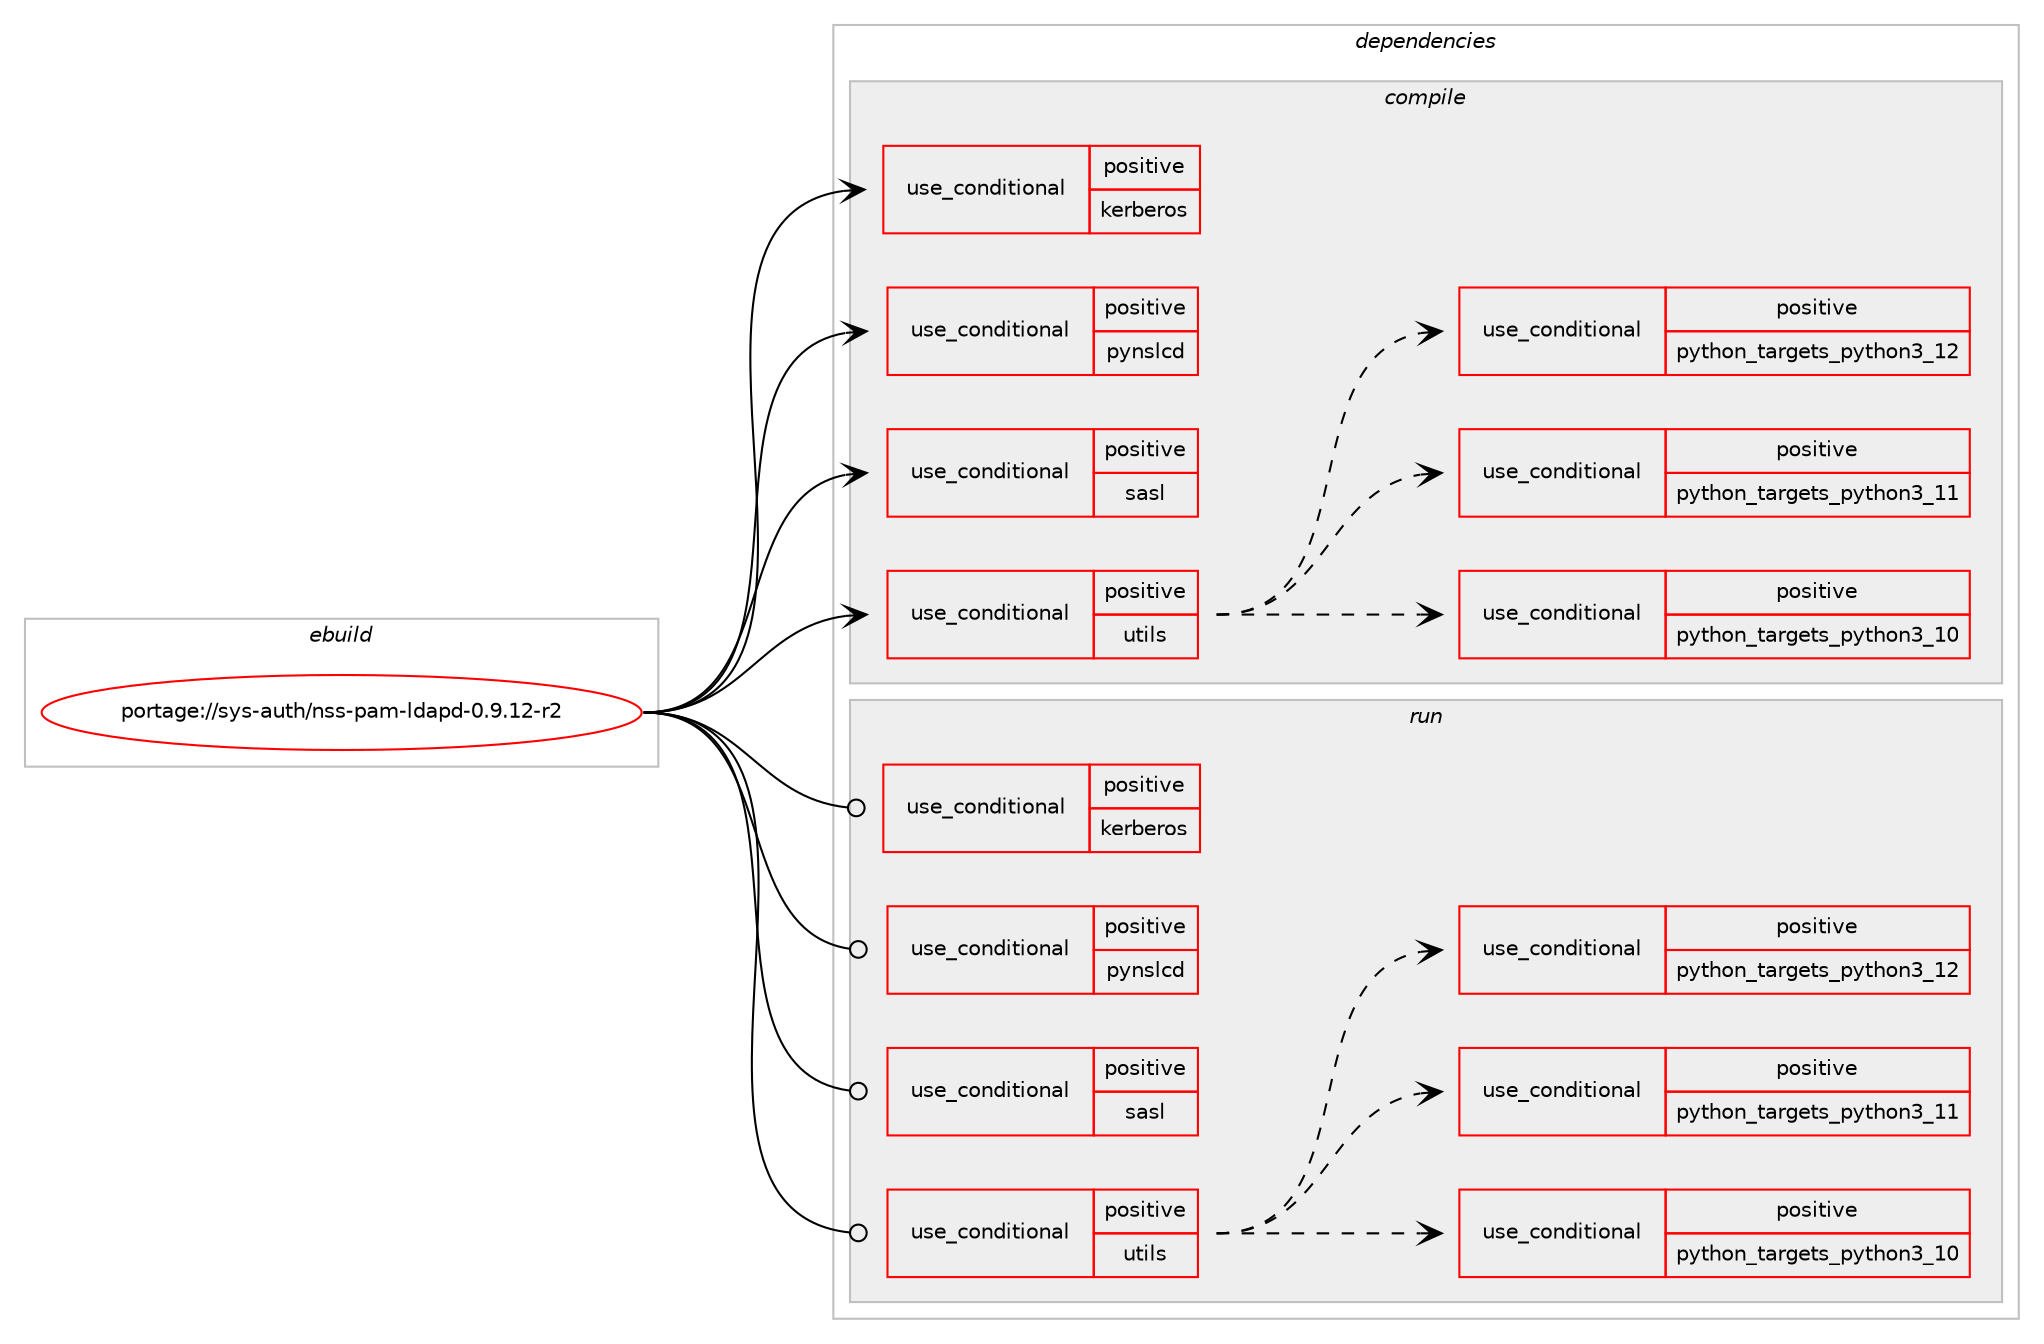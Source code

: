 digraph prolog {

# *************
# Graph options
# *************

newrank=true;
concentrate=true;
compound=true;
graph [rankdir=LR,fontname=Helvetica,fontsize=10,ranksep=1.5];#, ranksep=2.5, nodesep=0.2];
edge  [arrowhead=vee];
node  [fontname=Helvetica,fontsize=10];

# **********
# The ebuild
# **********

subgraph cluster_leftcol {
color=gray;
rank=same;
label=<<i>ebuild</i>>;
id [label="portage://sys-auth/nss-pam-ldapd-0.9.12-r2", color=red, width=4, href="../sys-auth/nss-pam-ldapd-0.9.12-r2.svg"];
}

# ****************
# The dependencies
# ****************

subgraph cluster_midcol {
color=gray;
label=<<i>dependencies</i>>;
subgraph cluster_compile {
fillcolor="#eeeeee";
style=filled;
label=<<i>compile</i>>;
subgraph cond110480 {
dependency214321 [label=<<TABLE BORDER="0" CELLBORDER="1" CELLSPACING="0" CELLPADDING="4"><TR><TD ROWSPAN="3" CELLPADDING="10">use_conditional</TD></TR><TR><TD>positive</TD></TR><TR><TD>kerberos</TD></TR></TABLE>>, shape=none, color=red];
# *** BEGIN UNKNOWN DEPENDENCY TYPE (TODO) ***
# dependency214321 -> package_dependency(portage://sys-auth/nss-pam-ldapd-0.9.12-r2,install,no,virtual,krb5,none,[,,],[],[use(optenable(abi_x86_32),negative),use(optenable(abi_x86_64),negative),use(optenable(abi_x86_x32),negative),use(optenable(abi_mips_n32),negative),use(optenable(abi_mips_n64),negative),use(optenable(abi_mips_o32),negative),use(optenable(abi_s390_32),negative),use(optenable(abi_s390_64),negative)])
# *** END UNKNOWN DEPENDENCY TYPE (TODO) ***

}
id:e -> dependency214321:w [weight=20,style="solid",arrowhead="vee"];
subgraph cond110481 {
dependency214322 [label=<<TABLE BORDER="0" CELLBORDER="1" CELLSPACING="0" CELLPADDING="4"><TR><TD ROWSPAN="3" CELLPADDING="10">use_conditional</TD></TR><TR><TD>positive</TD></TR><TR><TD>pynslcd</TD></TR></TABLE>>, shape=none, color=red];
# *** BEGIN UNKNOWN DEPENDENCY TYPE (TODO) ***
# dependency214322 -> package_dependency(portage://sys-auth/nss-pam-ldapd-0.9.12-r2,install,no,dev-python,python-ldap,none,[,,],[],[use(optenable(python_targets_python3_10),negative),use(optenable(python_targets_python3_11),negative),use(optenable(python_targets_python3_12),negative)])
# *** END UNKNOWN DEPENDENCY TYPE (TODO) ***

# *** BEGIN UNKNOWN DEPENDENCY TYPE (TODO) ***
# dependency214322 -> package_dependency(portage://sys-auth/nss-pam-ldapd-0.9.12-r2,install,no,dev-python,python-daemon,none,[,,],[],[use(optenable(python_targets_python3_10),negative),use(optenable(python_targets_python3_11),negative),use(optenable(python_targets_python3_12),negative)])
# *** END UNKNOWN DEPENDENCY TYPE (TODO) ***

}
id:e -> dependency214322:w [weight=20,style="solid",arrowhead="vee"];
subgraph cond110482 {
dependency214323 [label=<<TABLE BORDER="0" CELLBORDER="1" CELLSPACING="0" CELLPADDING="4"><TR><TD ROWSPAN="3" CELLPADDING="10">use_conditional</TD></TR><TR><TD>positive</TD></TR><TR><TD>sasl</TD></TR></TABLE>>, shape=none, color=red];
# *** BEGIN UNKNOWN DEPENDENCY TYPE (TODO) ***
# dependency214323 -> package_dependency(portage://sys-auth/nss-pam-ldapd-0.9.12-r2,install,no,dev-libs,cyrus-sasl,none,[,,],[],[use(optenable(abi_x86_32),negative),use(optenable(abi_x86_64),negative),use(optenable(abi_x86_x32),negative),use(optenable(abi_mips_n32),negative),use(optenable(abi_mips_n64),negative),use(optenable(abi_mips_o32),negative),use(optenable(abi_s390_32),negative),use(optenable(abi_s390_64),negative)])
# *** END UNKNOWN DEPENDENCY TYPE (TODO) ***

}
id:e -> dependency214323:w [weight=20,style="solid",arrowhead="vee"];
subgraph cond110483 {
dependency214324 [label=<<TABLE BORDER="0" CELLBORDER="1" CELLSPACING="0" CELLPADDING="4"><TR><TD ROWSPAN="3" CELLPADDING="10">use_conditional</TD></TR><TR><TD>positive</TD></TR><TR><TD>utils</TD></TR></TABLE>>, shape=none, color=red];
subgraph cond110484 {
dependency214325 [label=<<TABLE BORDER="0" CELLBORDER="1" CELLSPACING="0" CELLPADDING="4"><TR><TD ROWSPAN="3" CELLPADDING="10">use_conditional</TD></TR><TR><TD>positive</TD></TR><TR><TD>python_targets_python3_10</TD></TR></TABLE>>, shape=none, color=red];
# *** BEGIN UNKNOWN DEPENDENCY TYPE (TODO) ***
# dependency214325 -> package_dependency(portage://sys-auth/nss-pam-ldapd-0.9.12-r2,install,no,dev-lang,python,none,[,,],[slot(3.10)],[])
# *** END UNKNOWN DEPENDENCY TYPE (TODO) ***

}
dependency214324:e -> dependency214325:w [weight=20,style="dashed",arrowhead="vee"];
subgraph cond110485 {
dependency214326 [label=<<TABLE BORDER="0" CELLBORDER="1" CELLSPACING="0" CELLPADDING="4"><TR><TD ROWSPAN="3" CELLPADDING="10">use_conditional</TD></TR><TR><TD>positive</TD></TR><TR><TD>python_targets_python3_11</TD></TR></TABLE>>, shape=none, color=red];
# *** BEGIN UNKNOWN DEPENDENCY TYPE (TODO) ***
# dependency214326 -> package_dependency(portage://sys-auth/nss-pam-ldapd-0.9.12-r2,install,no,dev-lang,python,none,[,,],[slot(3.11)],[])
# *** END UNKNOWN DEPENDENCY TYPE (TODO) ***

}
dependency214324:e -> dependency214326:w [weight=20,style="dashed",arrowhead="vee"];
subgraph cond110486 {
dependency214327 [label=<<TABLE BORDER="0" CELLBORDER="1" CELLSPACING="0" CELLPADDING="4"><TR><TD ROWSPAN="3" CELLPADDING="10">use_conditional</TD></TR><TR><TD>positive</TD></TR><TR><TD>python_targets_python3_12</TD></TR></TABLE>>, shape=none, color=red];
# *** BEGIN UNKNOWN DEPENDENCY TYPE (TODO) ***
# dependency214327 -> package_dependency(portage://sys-auth/nss-pam-ldapd-0.9.12-r2,install,no,dev-lang,python,none,[,,],[slot(3.12)],[])
# *** END UNKNOWN DEPENDENCY TYPE (TODO) ***

}
dependency214324:e -> dependency214327:w [weight=20,style="dashed",arrowhead="vee"];
}
id:e -> dependency214324:w [weight=20,style="solid",arrowhead="vee"];
# *** BEGIN UNKNOWN DEPENDENCY TYPE (TODO) ***
# id -> package_dependency(portage://sys-auth/nss-pam-ldapd-0.9.12-r2,install,no,acct-group,nslcd,none,[,,],[],[])
# *** END UNKNOWN DEPENDENCY TYPE (TODO) ***

# *** BEGIN UNKNOWN DEPENDENCY TYPE (TODO) ***
# id -> package_dependency(portage://sys-auth/nss-pam-ldapd-0.9.12-r2,install,no,acct-user,nslcd,none,[,,],[],[])
# *** END UNKNOWN DEPENDENCY TYPE (TODO) ***

# *** BEGIN UNKNOWN DEPENDENCY TYPE (TODO) ***
# id -> package_dependency(portage://sys-auth/nss-pam-ldapd-0.9.12-r2,install,no,net-nds,openldap,none,[,,],any_same_slot,[use(optenable(abi_x86_32),negative),use(optenable(abi_x86_64),negative),use(optenable(abi_x86_x32),negative),use(optenable(abi_mips_n32),negative),use(optenable(abi_mips_n64),negative),use(optenable(abi_mips_o32),negative),use(optenable(abi_s390_32),negative),use(optenable(abi_s390_64),negative)])
# *** END UNKNOWN DEPENDENCY TYPE (TODO) ***

# *** BEGIN UNKNOWN DEPENDENCY TYPE (TODO) ***
# id -> package_dependency(portage://sys-auth/nss-pam-ldapd-0.9.12-r2,install,no,sys-libs,pam,none,[,,],[],[use(optenable(abi_x86_32),negative),use(optenable(abi_x86_64),negative),use(optenable(abi_x86_x32),negative),use(optenable(abi_mips_n32),negative),use(optenable(abi_mips_n64),negative),use(optenable(abi_mips_o32),negative),use(optenable(abi_s390_32),negative),use(optenable(abi_s390_64),negative)])
# *** END UNKNOWN DEPENDENCY TYPE (TODO) ***

# *** BEGIN UNKNOWN DEPENDENCY TYPE (TODO) ***
# id -> package_dependency(portage://sys-auth/nss-pam-ldapd-0.9.12-r2,install,weak,sys-auth,nss_ldap,none,[,,],[],[])
# *** END UNKNOWN DEPENDENCY TYPE (TODO) ***

# *** BEGIN UNKNOWN DEPENDENCY TYPE (TODO) ***
# id -> package_dependency(portage://sys-auth/nss-pam-ldapd-0.9.12-r2,install,weak,sys-auth,pam_ldap,none,[,,],[],[])
# *** END UNKNOWN DEPENDENCY TYPE (TODO) ***

}
subgraph cluster_compileandrun {
fillcolor="#eeeeee";
style=filled;
label=<<i>compile and run</i>>;
}
subgraph cluster_run {
fillcolor="#eeeeee";
style=filled;
label=<<i>run</i>>;
subgraph cond110487 {
dependency214328 [label=<<TABLE BORDER="0" CELLBORDER="1" CELLSPACING="0" CELLPADDING="4"><TR><TD ROWSPAN="3" CELLPADDING="10">use_conditional</TD></TR><TR><TD>positive</TD></TR><TR><TD>kerberos</TD></TR></TABLE>>, shape=none, color=red];
# *** BEGIN UNKNOWN DEPENDENCY TYPE (TODO) ***
# dependency214328 -> package_dependency(portage://sys-auth/nss-pam-ldapd-0.9.12-r2,run,no,virtual,krb5,none,[,,],[],[use(optenable(abi_x86_32),negative),use(optenable(abi_x86_64),negative),use(optenable(abi_x86_x32),negative),use(optenable(abi_mips_n32),negative),use(optenable(abi_mips_n64),negative),use(optenable(abi_mips_o32),negative),use(optenable(abi_s390_32),negative),use(optenable(abi_s390_64),negative)])
# *** END UNKNOWN DEPENDENCY TYPE (TODO) ***

}
id:e -> dependency214328:w [weight=20,style="solid",arrowhead="odot"];
subgraph cond110488 {
dependency214329 [label=<<TABLE BORDER="0" CELLBORDER="1" CELLSPACING="0" CELLPADDING="4"><TR><TD ROWSPAN="3" CELLPADDING="10">use_conditional</TD></TR><TR><TD>positive</TD></TR><TR><TD>pynslcd</TD></TR></TABLE>>, shape=none, color=red];
# *** BEGIN UNKNOWN DEPENDENCY TYPE (TODO) ***
# dependency214329 -> package_dependency(portage://sys-auth/nss-pam-ldapd-0.9.12-r2,run,no,dev-python,python-ldap,none,[,,],[],[use(optenable(python_targets_python3_10),negative),use(optenable(python_targets_python3_11),negative),use(optenable(python_targets_python3_12),negative)])
# *** END UNKNOWN DEPENDENCY TYPE (TODO) ***

# *** BEGIN UNKNOWN DEPENDENCY TYPE (TODO) ***
# dependency214329 -> package_dependency(portage://sys-auth/nss-pam-ldapd-0.9.12-r2,run,no,dev-python,python-daemon,none,[,,],[],[use(optenable(python_targets_python3_10),negative),use(optenable(python_targets_python3_11),negative),use(optenable(python_targets_python3_12),negative)])
# *** END UNKNOWN DEPENDENCY TYPE (TODO) ***

}
id:e -> dependency214329:w [weight=20,style="solid",arrowhead="odot"];
subgraph cond110489 {
dependency214330 [label=<<TABLE BORDER="0" CELLBORDER="1" CELLSPACING="0" CELLPADDING="4"><TR><TD ROWSPAN="3" CELLPADDING="10">use_conditional</TD></TR><TR><TD>positive</TD></TR><TR><TD>sasl</TD></TR></TABLE>>, shape=none, color=red];
# *** BEGIN UNKNOWN DEPENDENCY TYPE (TODO) ***
# dependency214330 -> package_dependency(portage://sys-auth/nss-pam-ldapd-0.9.12-r2,run,no,dev-libs,cyrus-sasl,none,[,,],[],[use(optenable(abi_x86_32),negative),use(optenable(abi_x86_64),negative),use(optenable(abi_x86_x32),negative),use(optenable(abi_mips_n32),negative),use(optenable(abi_mips_n64),negative),use(optenable(abi_mips_o32),negative),use(optenable(abi_s390_32),negative),use(optenable(abi_s390_64),negative)])
# *** END UNKNOWN DEPENDENCY TYPE (TODO) ***

}
id:e -> dependency214330:w [weight=20,style="solid",arrowhead="odot"];
subgraph cond110490 {
dependency214331 [label=<<TABLE BORDER="0" CELLBORDER="1" CELLSPACING="0" CELLPADDING="4"><TR><TD ROWSPAN="3" CELLPADDING="10">use_conditional</TD></TR><TR><TD>positive</TD></TR><TR><TD>utils</TD></TR></TABLE>>, shape=none, color=red];
subgraph cond110491 {
dependency214332 [label=<<TABLE BORDER="0" CELLBORDER="1" CELLSPACING="0" CELLPADDING="4"><TR><TD ROWSPAN="3" CELLPADDING="10">use_conditional</TD></TR><TR><TD>positive</TD></TR><TR><TD>python_targets_python3_10</TD></TR></TABLE>>, shape=none, color=red];
# *** BEGIN UNKNOWN DEPENDENCY TYPE (TODO) ***
# dependency214332 -> package_dependency(portage://sys-auth/nss-pam-ldapd-0.9.12-r2,run,no,dev-lang,python,none,[,,],[slot(3.10)],[])
# *** END UNKNOWN DEPENDENCY TYPE (TODO) ***

}
dependency214331:e -> dependency214332:w [weight=20,style="dashed",arrowhead="vee"];
subgraph cond110492 {
dependency214333 [label=<<TABLE BORDER="0" CELLBORDER="1" CELLSPACING="0" CELLPADDING="4"><TR><TD ROWSPAN="3" CELLPADDING="10">use_conditional</TD></TR><TR><TD>positive</TD></TR><TR><TD>python_targets_python3_11</TD></TR></TABLE>>, shape=none, color=red];
# *** BEGIN UNKNOWN DEPENDENCY TYPE (TODO) ***
# dependency214333 -> package_dependency(portage://sys-auth/nss-pam-ldapd-0.9.12-r2,run,no,dev-lang,python,none,[,,],[slot(3.11)],[])
# *** END UNKNOWN DEPENDENCY TYPE (TODO) ***

}
dependency214331:e -> dependency214333:w [weight=20,style="dashed",arrowhead="vee"];
subgraph cond110493 {
dependency214334 [label=<<TABLE BORDER="0" CELLBORDER="1" CELLSPACING="0" CELLPADDING="4"><TR><TD ROWSPAN="3" CELLPADDING="10">use_conditional</TD></TR><TR><TD>positive</TD></TR><TR><TD>python_targets_python3_12</TD></TR></TABLE>>, shape=none, color=red];
# *** BEGIN UNKNOWN DEPENDENCY TYPE (TODO) ***
# dependency214334 -> package_dependency(portage://sys-auth/nss-pam-ldapd-0.9.12-r2,run,no,dev-lang,python,none,[,,],[slot(3.12)],[])
# *** END UNKNOWN DEPENDENCY TYPE (TODO) ***

}
dependency214331:e -> dependency214334:w [weight=20,style="dashed",arrowhead="vee"];
}
id:e -> dependency214331:w [weight=20,style="solid",arrowhead="odot"];
# *** BEGIN UNKNOWN DEPENDENCY TYPE (TODO) ***
# id -> package_dependency(portage://sys-auth/nss-pam-ldapd-0.9.12-r2,run,no,acct-group,nslcd,none,[,,],[],[])
# *** END UNKNOWN DEPENDENCY TYPE (TODO) ***

# *** BEGIN UNKNOWN DEPENDENCY TYPE (TODO) ***
# id -> package_dependency(portage://sys-auth/nss-pam-ldapd-0.9.12-r2,run,no,acct-user,nslcd,none,[,,],[],[])
# *** END UNKNOWN DEPENDENCY TYPE (TODO) ***

# *** BEGIN UNKNOWN DEPENDENCY TYPE (TODO) ***
# id -> package_dependency(portage://sys-auth/nss-pam-ldapd-0.9.12-r2,run,no,net-nds,openldap,none,[,,],any_same_slot,[use(optenable(abi_x86_32),negative),use(optenable(abi_x86_64),negative),use(optenable(abi_x86_x32),negative),use(optenable(abi_mips_n32),negative),use(optenable(abi_mips_n64),negative),use(optenable(abi_mips_o32),negative),use(optenable(abi_s390_32),negative),use(optenable(abi_s390_64),negative)])
# *** END UNKNOWN DEPENDENCY TYPE (TODO) ***

# *** BEGIN UNKNOWN DEPENDENCY TYPE (TODO) ***
# id -> package_dependency(portage://sys-auth/nss-pam-ldapd-0.9.12-r2,run,no,sys-libs,pam,none,[,,],[],[use(optenable(abi_x86_32),negative),use(optenable(abi_x86_64),negative),use(optenable(abi_x86_x32),negative),use(optenable(abi_mips_n32),negative),use(optenable(abi_mips_n64),negative),use(optenable(abi_mips_o32),negative),use(optenable(abi_s390_32),negative),use(optenable(abi_s390_64),negative)])
# *** END UNKNOWN DEPENDENCY TYPE (TODO) ***

# *** BEGIN UNKNOWN DEPENDENCY TYPE (TODO) ***
# id -> package_dependency(portage://sys-auth/nss-pam-ldapd-0.9.12-r2,run,no,virtual,tmpfiles,none,[,,],[],[])
# *** END UNKNOWN DEPENDENCY TYPE (TODO) ***

# *** BEGIN UNKNOWN DEPENDENCY TYPE (TODO) ***
# id -> package_dependency(portage://sys-auth/nss-pam-ldapd-0.9.12-r2,run,weak,sys-auth,nss_ldap,none,[,,],[],[])
# *** END UNKNOWN DEPENDENCY TYPE (TODO) ***

# *** BEGIN UNKNOWN DEPENDENCY TYPE (TODO) ***
# id -> package_dependency(portage://sys-auth/nss-pam-ldapd-0.9.12-r2,run,weak,sys-auth,pam_ldap,none,[,,],[],[])
# *** END UNKNOWN DEPENDENCY TYPE (TODO) ***

}
}

# **************
# The candidates
# **************

subgraph cluster_choices {
rank=same;
color=gray;
label=<<i>candidates</i>>;

}

}
